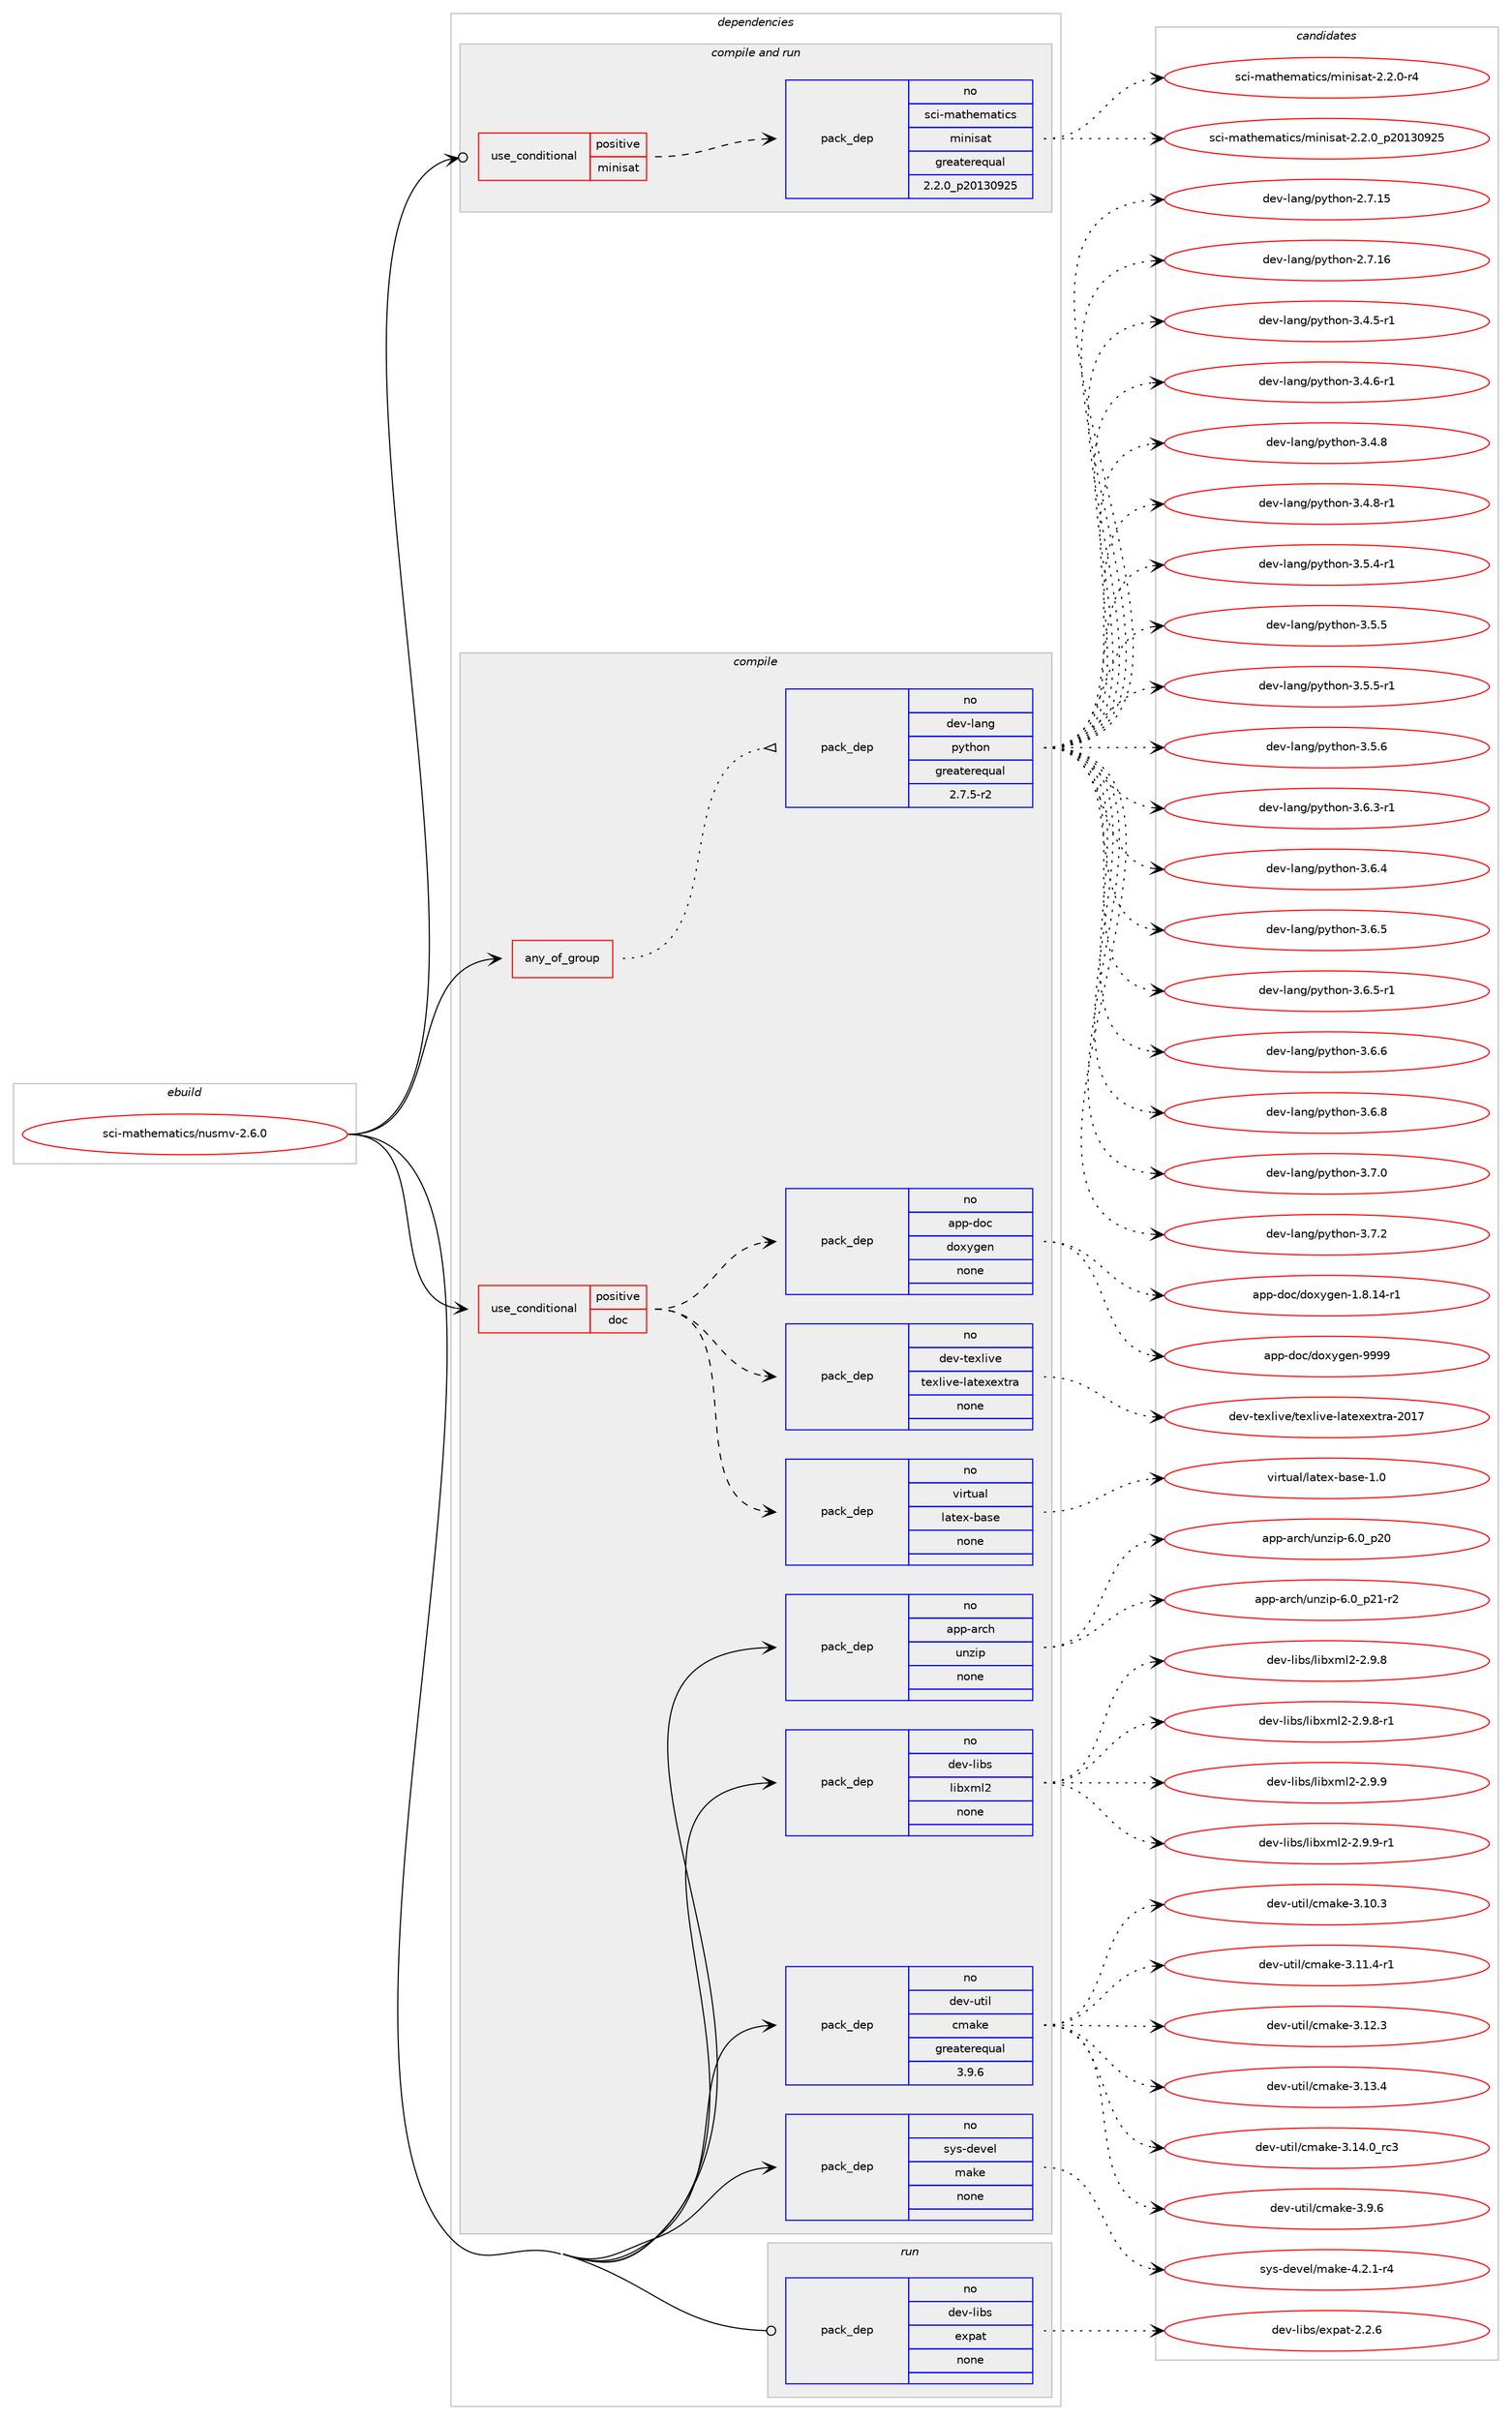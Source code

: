 digraph prolog {

# *************
# Graph options
# *************

newrank=true;
concentrate=true;
compound=true;
graph [rankdir=LR,fontname=Helvetica,fontsize=10,ranksep=1.5];#, ranksep=2.5, nodesep=0.2];
edge  [arrowhead=vee];
node  [fontname=Helvetica,fontsize=10];

# **********
# The ebuild
# **********

subgraph cluster_leftcol {
color=gray;
rank=same;
label=<<i>ebuild</i>>;
id [label="sci-mathematics/nusmv-2.6.0", color=red, width=4, href="../sci-mathematics/nusmv-2.6.0.svg"];
}

# ****************
# The dependencies
# ****************

subgraph cluster_midcol {
color=gray;
label=<<i>dependencies</i>>;
subgraph cluster_compile {
fillcolor="#eeeeee";
style=filled;
label=<<i>compile</i>>;
subgraph any26997 {
dependency1698692 [label=<<TABLE BORDER="0" CELLBORDER="1" CELLSPACING="0" CELLPADDING="4"><TR><TD CELLPADDING="10">any_of_group</TD></TR></TABLE>>, shape=none, color=red];subgraph pack1216204 {
dependency1698693 [label=<<TABLE BORDER="0" CELLBORDER="1" CELLSPACING="0" CELLPADDING="4" WIDTH="220"><TR><TD ROWSPAN="6" CELLPADDING="30">pack_dep</TD></TR><TR><TD WIDTH="110">no</TD></TR><TR><TD>dev-lang</TD></TR><TR><TD>python</TD></TR><TR><TD>greaterequal</TD></TR><TR><TD>2.7.5-r2</TD></TR></TABLE>>, shape=none, color=blue];
}
dependency1698692:e -> dependency1698693:w [weight=20,style="dotted",arrowhead="oinv"];
}
id:e -> dependency1698692:w [weight=20,style="solid",arrowhead="vee"];
subgraph cond454639 {
dependency1698694 [label=<<TABLE BORDER="0" CELLBORDER="1" CELLSPACING="0" CELLPADDING="4"><TR><TD ROWSPAN="3" CELLPADDING="10">use_conditional</TD></TR><TR><TD>positive</TD></TR><TR><TD>doc</TD></TR></TABLE>>, shape=none, color=red];
subgraph pack1216205 {
dependency1698695 [label=<<TABLE BORDER="0" CELLBORDER="1" CELLSPACING="0" CELLPADDING="4" WIDTH="220"><TR><TD ROWSPAN="6" CELLPADDING="30">pack_dep</TD></TR><TR><TD WIDTH="110">no</TD></TR><TR><TD>virtual</TD></TR><TR><TD>latex-base</TD></TR><TR><TD>none</TD></TR><TR><TD></TD></TR></TABLE>>, shape=none, color=blue];
}
dependency1698694:e -> dependency1698695:w [weight=20,style="dashed",arrowhead="vee"];
subgraph pack1216206 {
dependency1698696 [label=<<TABLE BORDER="0" CELLBORDER="1" CELLSPACING="0" CELLPADDING="4" WIDTH="220"><TR><TD ROWSPAN="6" CELLPADDING="30">pack_dep</TD></TR><TR><TD WIDTH="110">no</TD></TR><TR><TD>dev-texlive</TD></TR><TR><TD>texlive-latexextra</TD></TR><TR><TD>none</TD></TR><TR><TD></TD></TR></TABLE>>, shape=none, color=blue];
}
dependency1698694:e -> dependency1698696:w [weight=20,style="dashed",arrowhead="vee"];
subgraph pack1216207 {
dependency1698697 [label=<<TABLE BORDER="0" CELLBORDER="1" CELLSPACING="0" CELLPADDING="4" WIDTH="220"><TR><TD ROWSPAN="6" CELLPADDING="30">pack_dep</TD></TR><TR><TD WIDTH="110">no</TD></TR><TR><TD>app-doc</TD></TR><TR><TD>doxygen</TD></TR><TR><TD>none</TD></TR><TR><TD></TD></TR></TABLE>>, shape=none, color=blue];
}
dependency1698694:e -> dependency1698697:w [weight=20,style="dashed",arrowhead="vee"];
}
id:e -> dependency1698694:w [weight=20,style="solid",arrowhead="vee"];
subgraph pack1216208 {
dependency1698698 [label=<<TABLE BORDER="0" CELLBORDER="1" CELLSPACING="0" CELLPADDING="4" WIDTH="220"><TR><TD ROWSPAN="6" CELLPADDING="30">pack_dep</TD></TR><TR><TD WIDTH="110">no</TD></TR><TR><TD>app-arch</TD></TR><TR><TD>unzip</TD></TR><TR><TD>none</TD></TR><TR><TD></TD></TR></TABLE>>, shape=none, color=blue];
}
id:e -> dependency1698698:w [weight=20,style="solid",arrowhead="vee"];
subgraph pack1216209 {
dependency1698699 [label=<<TABLE BORDER="0" CELLBORDER="1" CELLSPACING="0" CELLPADDING="4" WIDTH="220"><TR><TD ROWSPAN="6" CELLPADDING="30">pack_dep</TD></TR><TR><TD WIDTH="110">no</TD></TR><TR><TD>dev-libs</TD></TR><TR><TD>libxml2</TD></TR><TR><TD>none</TD></TR><TR><TD></TD></TR></TABLE>>, shape=none, color=blue];
}
id:e -> dependency1698699:w [weight=20,style="solid",arrowhead="vee"];
subgraph pack1216210 {
dependency1698700 [label=<<TABLE BORDER="0" CELLBORDER="1" CELLSPACING="0" CELLPADDING="4" WIDTH="220"><TR><TD ROWSPAN="6" CELLPADDING="30">pack_dep</TD></TR><TR><TD WIDTH="110">no</TD></TR><TR><TD>dev-util</TD></TR><TR><TD>cmake</TD></TR><TR><TD>greaterequal</TD></TR><TR><TD>3.9.6</TD></TR></TABLE>>, shape=none, color=blue];
}
id:e -> dependency1698700:w [weight=20,style="solid",arrowhead="vee"];
subgraph pack1216211 {
dependency1698701 [label=<<TABLE BORDER="0" CELLBORDER="1" CELLSPACING="0" CELLPADDING="4" WIDTH="220"><TR><TD ROWSPAN="6" CELLPADDING="30">pack_dep</TD></TR><TR><TD WIDTH="110">no</TD></TR><TR><TD>sys-devel</TD></TR><TR><TD>make</TD></TR><TR><TD>none</TD></TR><TR><TD></TD></TR></TABLE>>, shape=none, color=blue];
}
id:e -> dependency1698701:w [weight=20,style="solid",arrowhead="vee"];
}
subgraph cluster_compileandrun {
fillcolor="#eeeeee";
style=filled;
label=<<i>compile and run</i>>;
subgraph cond454640 {
dependency1698702 [label=<<TABLE BORDER="0" CELLBORDER="1" CELLSPACING="0" CELLPADDING="4"><TR><TD ROWSPAN="3" CELLPADDING="10">use_conditional</TD></TR><TR><TD>positive</TD></TR><TR><TD>minisat</TD></TR></TABLE>>, shape=none, color=red];
subgraph pack1216212 {
dependency1698703 [label=<<TABLE BORDER="0" CELLBORDER="1" CELLSPACING="0" CELLPADDING="4" WIDTH="220"><TR><TD ROWSPAN="6" CELLPADDING="30">pack_dep</TD></TR><TR><TD WIDTH="110">no</TD></TR><TR><TD>sci-mathematics</TD></TR><TR><TD>minisat</TD></TR><TR><TD>greaterequal</TD></TR><TR><TD>2.2.0_p20130925</TD></TR></TABLE>>, shape=none, color=blue];
}
dependency1698702:e -> dependency1698703:w [weight=20,style="dashed",arrowhead="vee"];
}
id:e -> dependency1698702:w [weight=20,style="solid",arrowhead="odotvee"];
}
subgraph cluster_run {
fillcolor="#eeeeee";
style=filled;
label=<<i>run</i>>;
subgraph pack1216213 {
dependency1698704 [label=<<TABLE BORDER="0" CELLBORDER="1" CELLSPACING="0" CELLPADDING="4" WIDTH="220"><TR><TD ROWSPAN="6" CELLPADDING="30">pack_dep</TD></TR><TR><TD WIDTH="110">no</TD></TR><TR><TD>dev-libs</TD></TR><TR><TD>expat</TD></TR><TR><TD>none</TD></TR><TR><TD></TD></TR></TABLE>>, shape=none, color=blue];
}
id:e -> dependency1698704:w [weight=20,style="solid",arrowhead="odot"];
}
}

# **************
# The candidates
# **************

subgraph cluster_choices {
rank=same;
color=gray;
label=<<i>candidates</i>>;

subgraph choice1216204 {
color=black;
nodesep=1;
choice10010111845108971101034711212111610411111045504655464953 [label="dev-lang/python-2.7.15", color=red, width=4,href="../dev-lang/python-2.7.15.svg"];
choice10010111845108971101034711212111610411111045504655464954 [label="dev-lang/python-2.7.16", color=red, width=4,href="../dev-lang/python-2.7.16.svg"];
choice1001011184510897110103471121211161041111104551465246534511449 [label="dev-lang/python-3.4.5-r1", color=red, width=4,href="../dev-lang/python-3.4.5-r1.svg"];
choice1001011184510897110103471121211161041111104551465246544511449 [label="dev-lang/python-3.4.6-r1", color=red, width=4,href="../dev-lang/python-3.4.6-r1.svg"];
choice100101118451089711010347112121116104111110455146524656 [label="dev-lang/python-3.4.8", color=red, width=4,href="../dev-lang/python-3.4.8.svg"];
choice1001011184510897110103471121211161041111104551465246564511449 [label="dev-lang/python-3.4.8-r1", color=red, width=4,href="../dev-lang/python-3.4.8-r1.svg"];
choice1001011184510897110103471121211161041111104551465346524511449 [label="dev-lang/python-3.5.4-r1", color=red, width=4,href="../dev-lang/python-3.5.4-r1.svg"];
choice100101118451089711010347112121116104111110455146534653 [label="dev-lang/python-3.5.5", color=red, width=4,href="../dev-lang/python-3.5.5.svg"];
choice1001011184510897110103471121211161041111104551465346534511449 [label="dev-lang/python-3.5.5-r1", color=red, width=4,href="../dev-lang/python-3.5.5-r1.svg"];
choice100101118451089711010347112121116104111110455146534654 [label="dev-lang/python-3.5.6", color=red, width=4,href="../dev-lang/python-3.5.6.svg"];
choice1001011184510897110103471121211161041111104551465446514511449 [label="dev-lang/python-3.6.3-r1", color=red, width=4,href="../dev-lang/python-3.6.3-r1.svg"];
choice100101118451089711010347112121116104111110455146544652 [label="dev-lang/python-3.6.4", color=red, width=4,href="../dev-lang/python-3.6.4.svg"];
choice100101118451089711010347112121116104111110455146544653 [label="dev-lang/python-3.6.5", color=red, width=4,href="../dev-lang/python-3.6.5.svg"];
choice1001011184510897110103471121211161041111104551465446534511449 [label="dev-lang/python-3.6.5-r1", color=red, width=4,href="../dev-lang/python-3.6.5-r1.svg"];
choice100101118451089711010347112121116104111110455146544654 [label="dev-lang/python-3.6.6", color=red, width=4,href="../dev-lang/python-3.6.6.svg"];
choice100101118451089711010347112121116104111110455146544656 [label="dev-lang/python-3.6.8", color=red, width=4,href="../dev-lang/python-3.6.8.svg"];
choice100101118451089711010347112121116104111110455146554648 [label="dev-lang/python-3.7.0", color=red, width=4,href="../dev-lang/python-3.7.0.svg"];
choice100101118451089711010347112121116104111110455146554650 [label="dev-lang/python-3.7.2", color=red, width=4,href="../dev-lang/python-3.7.2.svg"];
dependency1698693:e -> choice10010111845108971101034711212111610411111045504655464953:w [style=dotted,weight="100"];
dependency1698693:e -> choice10010111845108971101034711212111610411111045504655464954:w [style=dotted,weight="100"];
dependency1698693:e -> choice1001011184510897110103471121211161041111104551465246534511449:w [style=dotted,weight="100"];
dependency1698693:e -> choice1001011184510897110103471121211161041111104551465246544511449:w [style=dotted,weight="100"];
dependency1698693:e -> choice100101118451089711010347112121116104111110455146524656:w [style=dotted,weight="100"];
dependency1698693:e -> choice1001011184510897110103471121211161041111104551465246564511449:w [style=dotted,weight="100"];
dependency1698693:e -> choice1001011184510897110103471121211161041111104551465346524511449:w [style=dotted,weight="100"];
dependency1698693:e -> choice100101118451089711010347112121116104111110455146534653:w [style=dotted,weight="100"];
dependency1698693:e -> choice1001011184510897110103471121211161041111104551465346534511449:w [style=dotted,weight="100"];
dependency1698693:e -> choice100101118451089711010347112121116104111110455146534654:w [style=dotted,weight="100"];
dependency1698693:e -> choice1001011184510897110103471121211161041111104551465446514511449:w [style=dotted,weight="100"];
dependency1698693:e -> choice100101118451089711010347112121116104111110455146544652:w [style=dotted,weight="100"];
dependency1698693:e -> choice100101118451089711010347112121116104111110455146544653:w [style=dotted,weight="100"];
dependency1698693:e -> choice1001011184510897110103471121211161041111104551465446534511449:w [style=dotted,weight="100"];
dependency1698693:e -> choice100101118451089711010347112121116104111110455146544654:w [style=dotted,weight="100"];
dependency1698693:e -> choice100101118451089711010347112121116104111110455146544656:w [style=dotted,weight="100"];
dependency1698693:e -> choice100101118451089711010347112121116104111110455146554648:w [style=dotted,weight="100"];
dependency1698693:e -> choice100101118451089711010347112121116104111110455146554650:w [style=dotted,weight="100"];
}
subgraph choice1216205 {
color=black;
nodesep=1;
choice11810511411611797108471089711610112045989711510145494648 [label="virtual/latex-base-1.0", color=red, width=4,href="../virtual/latex-base-1.0.svg"];
dependency1698695:e -> choice11810511411611797108471089711610112045989711510145494648:w [style=dotted,weight="100"];
}
subgraph choice1216206 {
color=black;
nodesep=1;
choice10010111845116101120108105118101471161011201081051181014510897116101120101120116114974550484955 [label="dev-texlive/texlive-latexextra-2017", color=red, width=4,href="../dev-texlive/texlive-latexextra-2017.svg"];
dependency1698696:e -> choice10010111845116101120108105118101471161011201081051181014510897116101120101120116114974550484955:w [style=dotted,weight="100"];
}
subgraph choice1216207 {
color=black;
nodesep=1;
choice97112112451001119947100111120121103101110454946564649524511449 [label="app-doc/doxygen-1.8.14-r1", color=red, width=4,href="../app-doc/doxygen-1.8.14-r1.svg"];
choice971121124510011199471001111201211031011104557575757 [label="app-doc/doxygen-9999", color=red, width=4,href="../app-doc/doxygen-9999.svg"];
dependency1698697:e -> choice97112112451001119947100111120121103101110454946564649524511449:w [style=dotted,weight="100"];
dependency1698697:e -> choice971121124510011199471001111201211031011104557575757:w [style=dotted,weight="100"];
}
subgraph choice1216208 {
color=black;
nodesep=1;
choice971121124597114991044711711012210511245544648951125048 [label="app-arch/unzip-6.0_p20", color=red, width=4,href="../app-arch/unzip-6.0_p20.svg"];
choice9711211245971149910447117110122105112455446489511250494511450 [label="app-arch/unzip-6.0_p21-r2", color=red, width=4,href="../app-arch/unzip-6.0_p21-r2.svg"];
dependency1698698:e -> choice971121124597114991044711711012210511245544648951125048:w [style=dotted,weight="100"];
dependency1698698:e -> choice9711211245971149910447117110122105112455446489511250494511450:w [style=dotted,weight="100"];
}
subgraph choice1216209 {
color=black;
nodesep=1;
choice1001011184510810598115471081059812010910850455046574656 [label="dev-libs/libxml2-2.9.8", color=red, width=4,href="../dev-libs/libxml2-2.9.8.svg"];
choice10010111845108105981154710810598120109108504550465746564511449 [label="dev-libs/libxml2-2.9.8-r1", color=red, width=4,href="../dev-libs/libxml2-2.9.8-r1.svg"];
choice1001011184510810598115471081059812010910850455046574657 [label="dev-libs/libxml2-2.9.9", color=red, width=4,href="../dev-libs/libxml2-2.9.9.svg"];
choice10010111845108105981154710810598120109108504550465746574511449 [label="dev-libs/libxml2-2.9.9-r1", color=red, width=4,href="../dev-libs/libxml2-2.9.9-r1.svg"];
dependency1698699:e -> choice1001011184510810598115471081059812010910850455046574656:w [style=dotted,weight="100"];
dependency1698699:e -> choice10010111845108105981154710810598120109108504550465746564511449:w [style=dotted,weight="100"];
dependency1698699:e -> choice1001011184510810598115471081059812010910850455046574657:w [style=dotted,weight="100"];
dependency1698699:e -> choice10010111845108105981154710810598120109108504550465746574511449:w [style=dotted,weight="100"];
}
subgraph choice1216210 {
color=black;
nodesep=1;
choice1001011184511711610510847991099710710145514649484651 [label="dev-util/cmake-3.10.3", color=red, width=4,href="../dev-util/cmake-3.10.3.svg"];
choice10010111845117116105108479910997107101455146494946524511449 [label="dev-util/cmake-3.11.4-r1", color=red, width=4,href="../dev-util/cmake-3.11.4-r1.svg"];
choice1001011184511711610510847991099710710145514649504651 [label="dev-util/cmake-3.12.3", color=red, width=4,href="../dev-util/cmake-3.12.3.svg"];
choice1001011184511711610510847991099710710145514649514652 [label="dev-util/cmake-3.13.4", color=red, width=4,href="../dev-util/cmake-3.13.4.svg"];
choice1001011184511711610510847991099710710145514649524648951149951 [label="dev-util/cmake-3.14.0_rc3", color=red, width=4,href="../dev-util/cmake-3.14.0_rc3.svg"];
choice10010111845117116105108479910997107101455146574654 [label="dev-util/cmake-3.9.6", color=red, width=4,href="../dev-util/cmake-3.9.6.svg"];
dependency1698700:e -> choice1001011184511711610510847991099710710145514649484651:w [style=dotted,weight="100"];
dependency1698700:e -> choice10010111845117116105108479910997107101455146494946524511449:w [style=dotted,weight="100"];
dependency1698700:e -> choice1001011184511711610510847991099710710145514649504651:w [style=dotted,weight="100"];
dependency1698700:e -> choice1001011184511711610510847991099710710145514649514652:w [style=dotted,weight="100"];
dependency1698700:e -> choice1001011184511711610510847991099710710145514649524648951149951:w [style=dotted,weight="100"];
dependency1698700:e -> choice10010111845117116105108479910997107101455146574654:w [style=dotted,weight="100"];
}
subgraph choice1216211 {
color=black;
nodesep=1;
choice1151211154510010111810110847109971071014552465046494511452 [label="sys-devel/make-4.2.1-r4", color=red, width=4,href="../sys-devel/make-4.2.1-r4.svg"];
dependency1698701:e -> choice1151211154510010111810110847109971071014552465046494511452:w [style=dotted,weight="100"];
}
subgraph choice1216212 {
color=black;
nodesep=1;
choice115991054510997116104101109971161059911547109105110105115971164550465046484511452 [label="sci-mathematics/minisat-2.2.0-r4", color=red, width=4,href="../sci-mathematics/minisat-2.2.0-r4.svg"];
choice11599105451099711610410110997116105991154710910511010511597116455046504648951125048495148575053 [label="sci-mathematics/minisat-2.2.0_p20130925", color=red, width=4,href="../sci-mathematics/minisat-2.2.0_p20130925.svg"];
dependency1698703:e -> choice115991054510997116104101109971161059911547109105110105115971164550465046484511452:w [style=dotted,weight="100"];
dependency1698703:e -> choice11599105451099711610410110997116105991154710910511010511597116455046504648951125048495148575053:w [style=dotted,weight="100"];
}
subgraph choice1216213 {
color=black;
nodesep=1;
choice10010111845108105981154710112011297116455046504654 [label="dev-libs/expat-2.2.6", color=red, width=4,href="../dev-libs/expat-2.2.6.svg"];
dependency1698704:e -> choice10010111845108105981154710112011297116455046504654:w [style=dotted,weight="100"];
}
}

}

